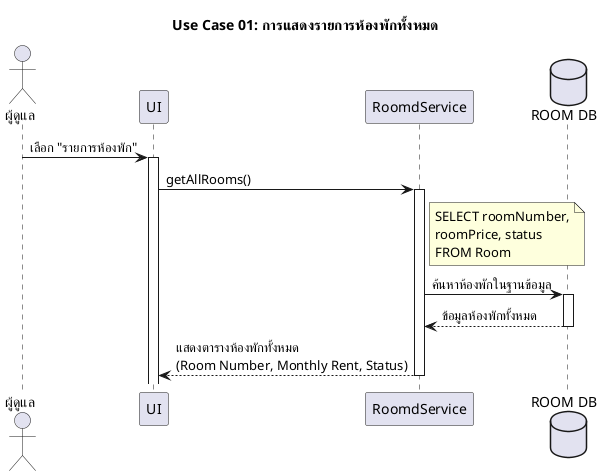 @startuml Use Case 01: การแสดงรายการห้องพักทั้งหมด
title Use Case 01: การแสดงรายการห้องพักทั้งหมด
skinparam defaultFontName "TH Sarabun New"

actor      "ผู้ดูแล"       as  Admin
participant "UI" as  UI
participant "RoomdService" as  Model
database    "ROOM DB "   as Room

Admin -> UI : เลือก "รายการห้องพัก"
activate UI
UI -> Model: getAllRooms()
activate Model

note right of Model
    SELECT roomNumber,
    roomPrice, status
    FROM Room
end note
Model -> Room:ค้นหาห้องพักในฐานข้อมูล

activate Room
Room --> Model: ข้อมูลห้องพักทั้งหมด
deactivate Room
Model --> UI: แสดงตารางห้องพักทั้งหมด \n(Room Number, Monthly Rent, Status)
deactivate Model